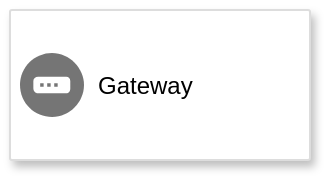 <?xml version="1.0" encoding="UTF-8"?>
<mxGraphModel gridSize="10" pageWidth="850" pageHeight="1100">
    <root>
        <mxCell id="0"/>
        <mxCell id="1" parent="0"/>
        <mxCell id="2" value="" style="strokeColor=#dddddd;shadow=1;strokeWidth=1;rounded=1;absoluteArcSize=1;arcSize=2;" vertex="1" parent="1">
            <mxGeometry x="360" y="120" width="150" height="75" as="geometry"/>
        </mxCell>
        <mxCell id="3" value="Gateway" style="sketch=0;dashed=0;connectable=0;html=1;fillColor=#757575;strokeColor=none;part=1;labelPosition=right;verticalLabelPosition=middle;align=left;verticalAlign=middle;spacingLeft=5;fontSize=12;shape=mxgraph.gcp2.gateway" vertex="1" parent="2">
            <mxGeometry y="0.5" width="32" height="32" relative="1" as="geometry">
                <mxPoint x="5" y="-16" as="offset"/>
            </mxGeometry>
        </mxCell>
    </root>
</mxGraphModel>
